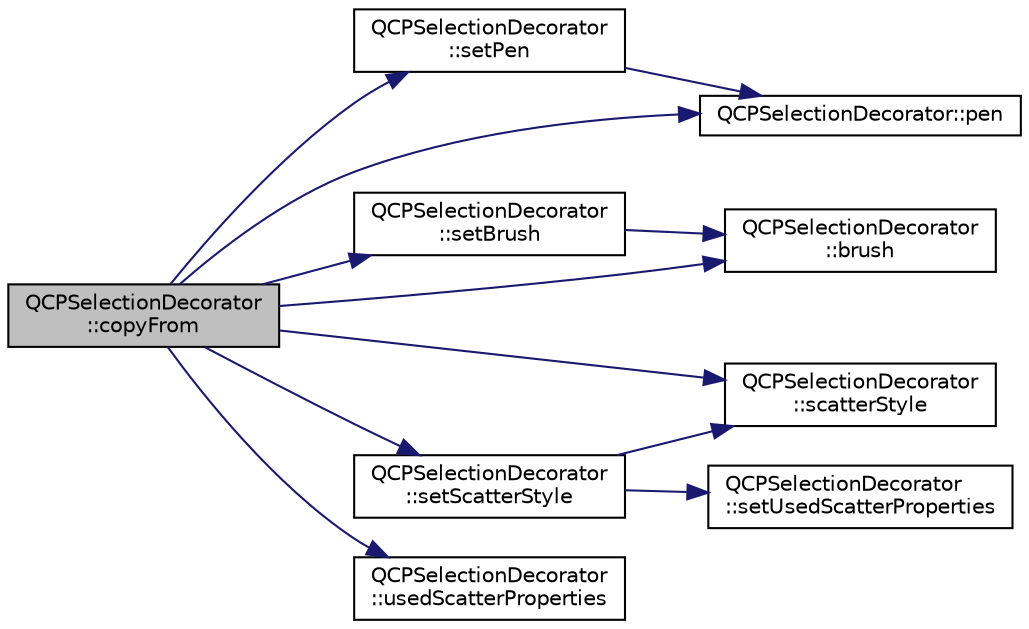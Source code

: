 digraph "QCPSelectionDecorator::copyFrom"
{
  edge [fontname="Helvetica",fontsize="10",labelfontname="Helvetica",labelfontsize="10"];
  node [fontname="Helvetica",fontsize="10",shape=record];
  rankdir="LR";
  Node30 [label="QCPSelectionDecorator\l::copyFrom",height=0.2,width=0.4,color="black", fillcolor="grey75", style="filled", fontcolor="black"];
  Node30 -> Node31 [color="midnightblue",fontsize="10",style="solid",fontname="Helvetica"];
  Node31 [label="QCPSelectionDecorator\l::setPen",height=0.2,width=0.4,color="black", fillcolor="white", style="filled",URL="$class_q_c_p_selection_decorator.html#ac2c8192e1e294aa3a4a7f32a859e3d76"];
  Node31 -> Node32 [color="midnightblue",fontsize="10",style="solid",fontname="Helvetica"];
  Node32 [label="QCPSelectionDecorator::pen",height=0.2,width=0.4,color="black", fillcolor="white", style="filled",URL="$class_q_c_p_selection_decorator.html#a9307a60c9759223367909aed2d05ad91"];
  Node30 -> Node32 [color="midnightblue",fontsize="10",style="solid",fontname="Helvetica"];
  Node30 -> Node33 [color="midnightblue",fontsize="10",style="solid",fontname="Helvetica"];
  Node33 [label="QCPSelectionDecorator\l::setBrush",height=0.2,width=0.4,color="black", fillcolor="white", style="filled",URL="$class_q_c_p_selection_decorator.html#aa74b626be518ea17055f918d423c8c2d"];
  Node33 -> Node34 [color="midnightblue",fontsize="10",style="solid",fontname="Helvetica"];
  Node34 [label="QCPSelectionDecorator\l::brush",height=0.2,width=0.4,color="black", fillcolor="white", style="filled",URL="$class_q_c_p_selection_decorator.html#a783b643aa52120a25308fc501b9998b1"];
  Node30 -> Node34 [color="midnightblue",fontsize="10",style="solid",fontname="Helvetica"];
  Node30 -> Node35 [color="midnightblue",fontsize="10",style="solid",fontname="Helvetica"];
  Node35 [label="QCPSelectionDecorator\l::setScatterStyle",height=0.2,width=0.4,color="black", fillcolor="white", style="filled",URL="$class_q_c_p_selection_decorator.html#ab403a613289714ff4fd4a0c0371ab116"];
  Node35 -> Node36 [color="midnightblue",fontsize="10",style="solid",fontname="Helvetica"];
  Node36 [label="QCPSelectionDecorator\l::scatterStyle",height=0.2,width=0.4,color="black", fillcolor="white", style="filled",URL="$class_q_c_p_selection_decorator.html#aa6558f6f270a188bb633386aba0d1ae4"];
  Node35 -> Node37 [color="midnightblue",fontsize="10",style="solid",fontname="Helvetica"];
  Node37 [label="QCPSelectionDecorator\l::setUsedScatterProperties",height=0.2,width=0.4,color="black", fillcolor="white", style="filled",URL="$class_q_c_p_selection_decorator.html#a808c1607cd4e83869c04986e332455c0"];
  Node30 -> Node36 [color="midnightblue",fontsize="10",style="solid",fontname="Helvetica"];
  Node30 -> Node38 [color="midnightblue",fontsize="10",style="solid",fontname="Helvetica"];
  Node38 [label="QCPSelectionDecorator\l::usedScatterProperties",height=0.2,width=0.4,color="black", fillcolor="white", style="filled",URL="$class_q_c_p_selection_decorator.html#ab2019bf31dde39f1ec028e3810dfc08b"];
}
